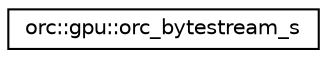 digraph "Graphical Class Hierarchy"
{
  edge [fontname="Helvetica",fontsize="10",labelfontname="Helvetica",labelfontsize="10"];
  node [fontname="Helvetica",fontsize="10",shape=record];
  rankdir="LR";
  Node0 [label="orc::gpu::orc_bytestream_s",height=0.2,width=0.4,color="black", fillcolor="white", style="filled",URL="$structorc_1_1gpu_1_1orc__bytestream__s.html"];
}
